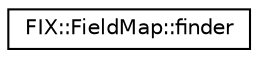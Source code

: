 digraph "Graphical Class Hierarchy"
{
  edge [fontname="Helvetica",fontsize="10",labelfontname="Helvetica",labelfontsize="10"];
  node [fontname="Helvetica",fontsize="10",shape=record];
  rankdir="LR";
  Node0 [label="FIX::FieldMap::finder",height=0.2,width=0.4,color="black", fillcolor="white", style="filled",URL="$class_f_i_x_1_1_field_map_1_1finder.html"];
}
